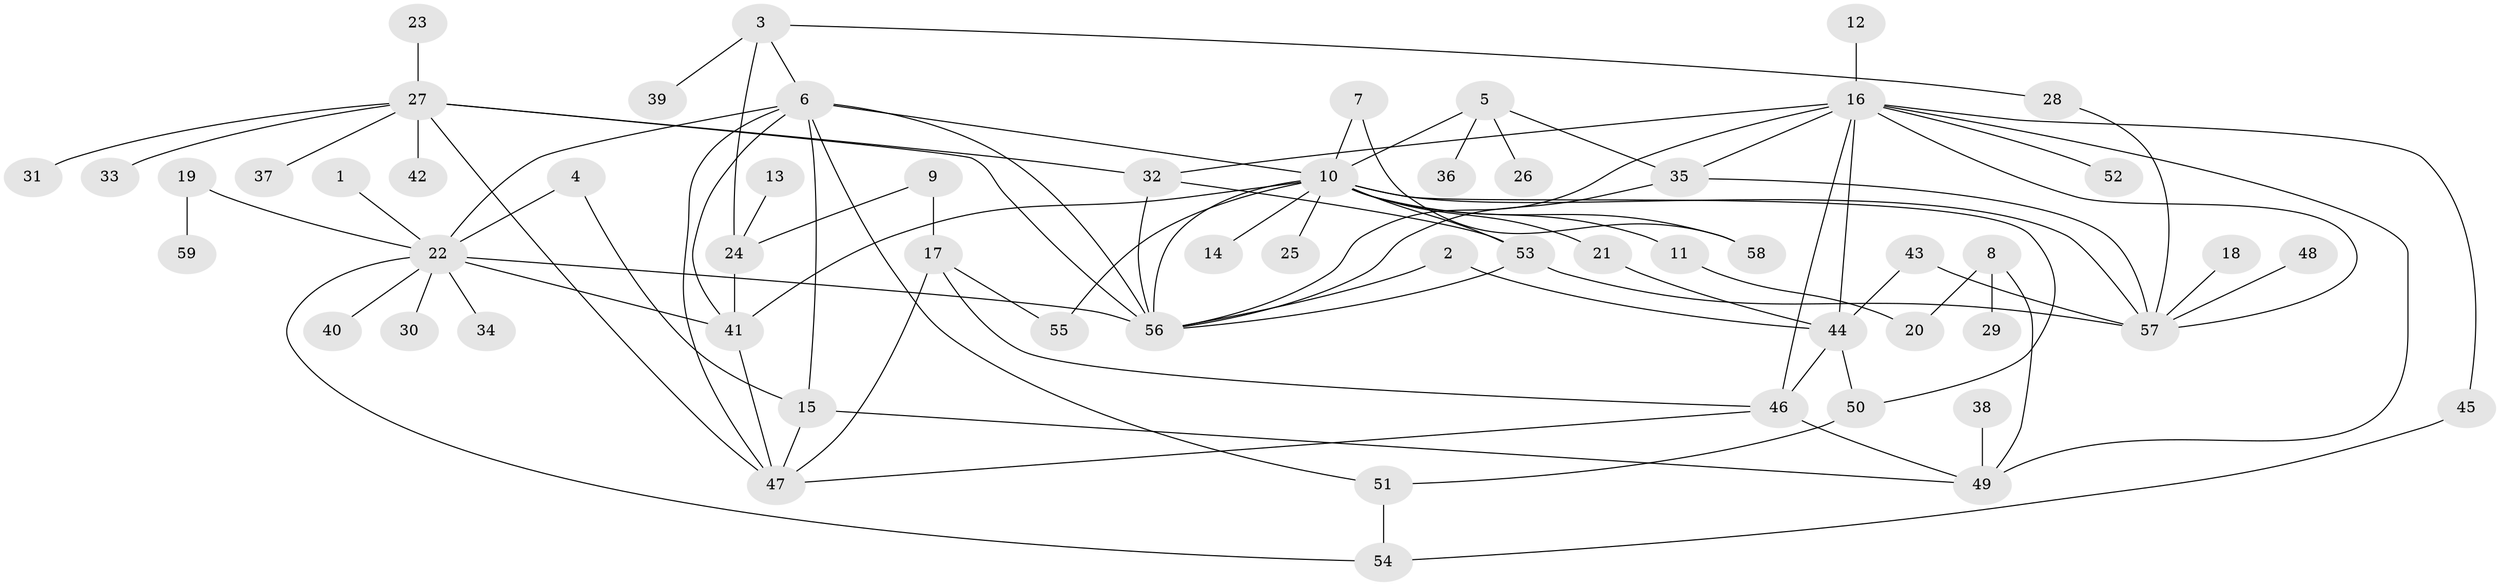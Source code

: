 // original degree distribution, {9: 0.025423728813559324, 6: 0.0423728813559322, 12: 0.01694915254237288, 1: 0.4406779661016949, 17: 0.00847457627118644, 3: 0.09322033898305085, 5: 0.0423728813559322, 11: 0.00847457627118644, 2: 0.2796610169491525, 10: 0.00847457627118644, 4: 0.025423728813559324, 7: 0.00847457627118644}
// Generated by graph-tools (version 1.1) at 2025/36/03/04/25 23:36:48]
// undirected, 59 vertices, 93 edges
graph export_dot {
  node [color=gray90,style=filled];
  1;
  2;
  3;
  4;
  5;
  6;
  7;
  8;
  9;
  10;
  11;
  12;
  13;
  14;
  15;
  16;
  17;
  18;
  19;
  20;
  21;
  22;
  23;
  24;
  25;
  26;
  27;
  28;
  29;
  30;
  31;
  32;
  33;
  34;
  35;
  36;
  37;
  38;
  39;
  40;
  41;
  42;
  43;
  44;
  45;
  46;
  47;
  48;
  49;
  50;
  51;
  52;
  53;
  54;
  55;
  56;
  57;
  58;
  59;
  1 -- 22 [weight=1.0];
  2 -- 44 [weight=1.0];
  2 -- 56 [weight=1.0];
  3 -- 6 [weight=1.0];
  3 -- 24 [weight=1.0];
  3 -- 28 [weight=1.0];
  3 -- 39 [weight=1.0];
  4 -- 15 [weight=1.0];
  4 -- 22 [weight=1.0];
  5 -- 10 [weight=1.0];
  5 -- 26 [weight=1.0];
  5 -- 35 [weight=1.0];
  5 -- 36 [weight=1.0];
  6 -- 10 [weight=1.0];
  6 -- 15 [weight=1.0];
  6 -- 22 [weight=1.0];
  6 -- 41 [weight=1.0];
  6 -- 47 [weight=1.0];
  6 -- 51 [weight=1.0];
  6 -- 56 [weight=1.0];
  7 -- 10 [weight=1.0];
  7 -- 58 [weight=1.0];
  8 -- 20 [weight=1.0];
  8 -- 29 [weight=1.0];
  8 -- 49 [weight=1.0];
  9 -- 17 [weight=1.0];
  9 -- 24 [weight=1.0];
  10 -- 11 [weight=1.0];
  10 -- 14 [weight=1.0];
  10 -- 21 [weight=1.0];
  10 -- 25 [weight=1.0];
  10 -- 41 [weight=1.0];
  10 -- 50 [weight=2.0];
  10 -- 53 [weight=1.0];
  10 -- 55 [weight=1.0];
  10 -- 56 [weight=1.0];
  10 -- 57 [weight=1.0];
  10 -- 58 [weight=1.0];
  11 -- 20 [weight=1.0];
  12 -- 16 [weight=1.0];
  13 -- 24 [weight=1.0];
  15 -- 47 [weight=1.0];
  15 -- 49 [weight=1.0];
  16 -- 32 [weight=1.0];
  16 -- 35 [weight=1.0];
  16 -- 44 [weight=1.0];
  16 -- 45 [weight=1.0];
  16 -- 46 [weight=1.0];
  16 -- 49 [weight=1.0];
  16 -- 52 [weight=1.0];
  16 -- 56 [weight=1.0];
  16 -- 57 [weight=1.0];
  17 -- 46 [weight=1.0];
  17 -- 47 [weight=1.0];
  17 -- 55 [weight=1.0];
  18 -- 57 [weight=1.0];
  19 -- 22 [weight=1.0];
  19 -- 59 [weight=1.0];
  21 -- 44 [weight=1.0];
  22 -- 30 [weight=1.0];
  22 -- 34 [weight=1.0];
  22 -- 40 [weight=1.0];
  22 -- 41 [weight=1.0];
  22 -- 54 [weight=1.0];
  22 -- 56 [weight=1.0];
  23 -- 27 [weight=1.0];
  24 -- 41 [weight=1.0];
  27 -- 31 [weight=1.0];
  27 -- 32 [weight=1.0];
  27 -- 33 [weight=1.0];
  27 -- 37 [weight=1.0];
  27 -- 42 [weight=1.0];
  27 -- 47 [weight=1.0];
  27 -- 56 [weight=1.0];
  28 -- 57 [weight=1.0];
  32 -- 53 [weight=1.0];
  32 -- 56 [weight=1.0];
  35 -- 56 [weight=1.0];
  35 -- 57 [weight=1.0];
  38 -- 49 [weight=1.0];
  41 -- 47 [weight=1.0];
  43 -- 44 [weight=1.0];
  43 -- 57 [weight=2.0];
  44 -- 46 [weight=2.0];
  44 -- 50 [weight=2.0];
  45 -- 54 [weight=1.0];
  46 -- 47 [weight=1.0];
  46 -- 49 [weight=1.0];
  48 -- 57 [weight=1.0];
  50 -- 51 [weight=1.0];
  51 -- 54 [weight=1.0];
  53 -- 56 [weight=1.0];
  53 -- 57 [weight=1.0];
}
